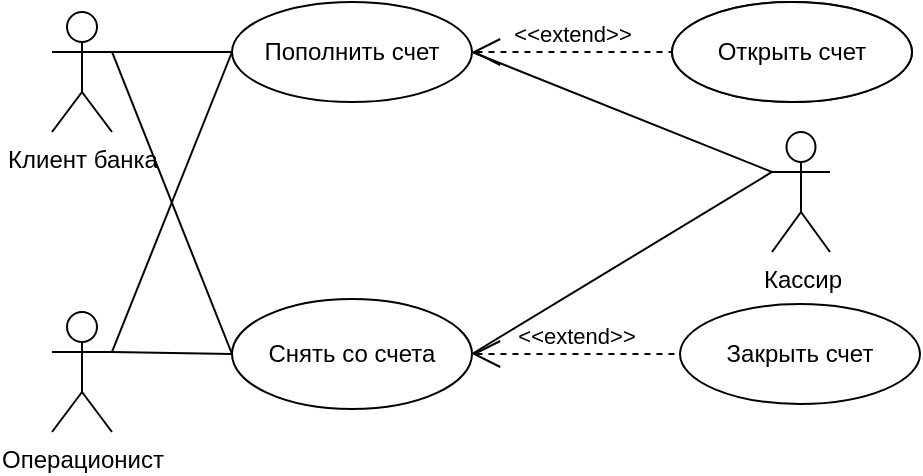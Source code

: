 <mxfile version="26.0.14">
  <diagram name="Страница — 1" id="jzFRYFkG91ORP8R8NEjV">
    <mxGraphModel dx="654" dy="618" grid="1" gridSize="10" guides="1" tooltips="1" connect="1" arrows="1" fold="1" page="1" pageScale="1" pageWidth="827" pageHeight="1169" math="0" shadow="0">
      <root>
        <mxCell id="0" />
        <mxCell id="1" parent="0" />
        <mxCell id="4CaT_lppKbZ5N5JrZh5i-1" value="Клиент банка" style="shape=umlActor;html=1;verticalLabelPosition=bottom;verticalAlign=top;align=center;" vertex="1" parent="1">
          <mxGeometry x="100" y="60" width="30" height="60" as="geometry" />
        </mxCell>
        <mxCell id="4CaT_lppKbZ5N5JrZh5i-2" value="Операционист" style="shape=umlActor;html=1;verticalLabelPosition=bottom;verticalAlign=top;align=center;" vertex="1" parent="1">
          <mxGeometry x="100" y="210" width="30" height="60" as="geometry" />
        </mxCell>
        <mxCell id="4CaT_lppKbZ5N5JrZh5i-5" value="Пополнить счет" style="ellipse;whiteSpace=wrap;html=1;" vertex="1" parent="1">
          <mxGeometry x="190" y="55" width="120" height="50" as="geometry" />
        </mxCell>
        <mxCell id="4CaT_lppKbZ5N5JrZh5i-8" value="Снять со счета" style="ellipse;whiteSpace=wrap;html=1;" vertex="1" parent="1">
          <mxGeometry x="190" y="203.5" width="120" height="55" as="geometry" />
        </mxCell>
        <mxCell id="4CaT_lppKbZ5N5JrZh5i-12" value="" style="edgeStyle=none;html=1;endArrow=none;verticalAlign=bottom;entryX=0;entryY=0.5;entryDx=0;entryDy=0;exitX=1;exitY=0.333;exitDx=0;exitDy=0;exitPerimeter=0;" edge="1" parent="1" source="4CaT_lppKbZ5N5JrZh5i-2" target="4CaT_lppKbZ5N5JrZh5i-8">
          <mxGeometry width="160" relative="1" as="geometry">
            <mxPoint x="140" y="230" as="sourcePoint" />
            <mxPoint x="300" y="230" as="targetPoint" />
          </mxGeometry>
        </mxCell>
        <mxCell id="4CaT_lppKbZ5N5JrZh5i-14" value="" style="edgeStyle=none;html=1;endArrow=none;verticalAlign=bottom;entryX=0;entryY=0.5;entryDx=0;entryDy=0;" edge="1" parent="1" target="4CaT_lppKbZ5N5JrZh5i-5">
          <mxGeometry width="160" relative="1" as="geometry">
            <mxPoint x="130" y="80" as="sourcePoint" />
            <mxPoint x="290" y="80" as="targetPoint" />
          </mxGeometry>
        </mxCell>
        <mxCell id="4CaT_lppKbZ5N5JrZh5i-15" value="" style="edgeStyle=none;html=1;endArrow=none;verticalAlign=bottom;entryX=0;entryY=0.5;entryDx=0;entryDy=0;exitX=1;exitY=0.333;exitDx=0;exitDy=0;exitPerimeter=0;" edge="1" parent="1" source="4CaT_lppKbZ5N5JrZh5i-2" target="4CaT_lppKbZ5N5JrZh5i-5">
          <mxGeometry width="160" relative="1" as="geometry">
            <mxPoint x="180" y="270" as="sourcePoint" />
            <mxPoint x="340" y="270" as="targetPoint" />
          </mxGeometry>
        </mxCell>
        <mxCell id="4CaT_lppKbZ5N5JrZh5i-16" value="" style="edgeStyle=none;html=1;endArrow=none;verticalAlign=bottom;exitX=1;exitY=0.333;exitDx=0;exitDy=0;exitPerimeter=0;entryX=0;entryY=0.5;entryDx=0;entryDy=0;" edge="1" parent="1" source="4CaT_lppKbZ5N5JrZh5i-1" target="4CaT_lppKbZ5N5JrZh5i-8">
          <mxGeometry width="160" relative="1" as="geometry">
            <mxPoint x="180" y="270" as="sourcePoint" />
            <mxPoint x="340" y="270" as="targetPoint" />
          </mxGeometry>
        </mxCell>
        <mxCell id="4CaT_lppKbZ5N5JrZh5i-18" value="Открыть счет" style="ellipse;whiteSpace=wrap;html=1;" vertex="1" parent="1">
          <mxGeometry x="410" y="55" width="120" height="50" as="geometry" />
        </mxCell>
        <mxCell id="4CaT_lppKbZ5N5JrZh5i-19" value="&amp;lt;&amp;lt;extend&amp;gt;&amp;gt;" style="edgeStyle=none;html=1;startArrow=open;endArrow=none;startSize=12;verticalAlign=bottom;dashed=1;labelBackgroundColor=none;entryX=0;entryY=0.5;entryDx=0;entryDy=0;exitX=1;exitY=0.5;exitDx=0;exitDy=0;" edge="1" parent="1" source="4CaT_lppKbZ5N5JrZh5i-5" target="4CaT_lppKbZ5N5JrZh5i-18">
          <mxGeometry width="160" relative="1" as="geometry">
            <mxPoint x="290" y="270" as="sourcePoint" />
            <mxPoint x="450" y="270" as="targetPoint" />
          </mxGeometry>
        </mxCell>
        <mxCell id="4CaT_lppKbZ5N5JrZh5i-20" value="Открыть счет" style="ellipse;whiteSpace=wrap;html=1;" vertex="1" parent="1">
          <mxGeometry x="410" y="55" width="120" height="50" as="geometry" />
        </mxCell>
        <mxCell id="4CaT_lppKbZ5N5JrZh5i-21" value="Закрыть счет" style="ellipse;whiteSpace=wrap;html=1;" vertex="1" parent="1">
          <mxGeometry x="414" y="206" width="120" height="50" as="geometry" />
        </mxCell>
        <mxCell id="4CaT_lppKbZ5N5JrZh5i-22" value="&amp;lt;&amp;lt;extend&amp;gt;&amp;gt;" style="edgeStyle=none;html=1;startArrow=open;endArrow=none;startSize=12;verticalAlign=bottom;dashed=1;labelBackgroundColor=none;exitX=1;exitY=0.5;exitDx=0;exitDy=0;entryX=0;entryY=0.5;entryDx=0;entryDy=0;" edge="1" parent="1" source="4CaT_lppKbZ5N5JrZh5i-8" target="4CaT_lppKbZ5N5JrZh5i-21">
          <mxGeometry width="160" relative="1" as="geometry">
            <mxPoint x="360" y="290" as="sourcePoint" />
            <mxPoint x="520" y="290" as="targetPoint" />
          </mxGeometry>
        </mxCell>
        <mxCell id="4CaT_lppKbZ5N5JrZh5i-23" value="Кассир" style="shape=umlActor;html=1;verticalLabelPosition=bottom;verticalAlign=top;align=center;" vertex="1" parent="1">
          <mxGeometry x="460" y="120" width="29" height="60" as="geometry" />
        </mxCell>
        <mxCell id="4CaT_lppKbZ5N5JrZh5i-24" value="" style="edgeStyle=none;html=1;endArrow=none;verticalAlign=bottom;exitX=1;exitY=0.5;exitDx=0;exitDy=0;entryX=0;entryY=0.333;entryDx=0;entryDy=0;entryPerimeter=0;" edge="1" parent="1" source="4CaT_lppKbZ5N5JrZh5i-5" target="4CaT_lppKbZ5N5JrZh5i-23">
          <mxGeometry width="160" relative="1" as="geometry">
            <mxPoint x="310" y="80" as="sourcePoint" />
            <mxPoint x="470" y="290" as="targetPoint" />
          </mxGeometry>
        </mxCell>
        <mxCell id="4CaT_lppKbZ5N5JrZh5i-25" value="" style="edgeStyle=none;html=1;endArrow=none;verticalAlign=bottom;entryX=0;entryY=0.333;entryDx=0;entryDy=0;entryPerimeter=0;exitX=1;exitY=0.5;exitDx=0;exitDy=0;" edge="1" parent="1" source="4CaT_lppKbZ5N5JrZh5i-8" target="4CaT_lppKbZ5N5JrZh5i-23">
          <mxGeometry width="160" relative="1" as="geometry">
            <mxPoint x="310" y="290" as="sourcePoint" />
            <mxPoint x="470" y="290" as="targetPoint" />
          </mxGeometry>
        </mxCell>
      </root>
    </mxGraphModel>
  </diagram>
</mxfile>
